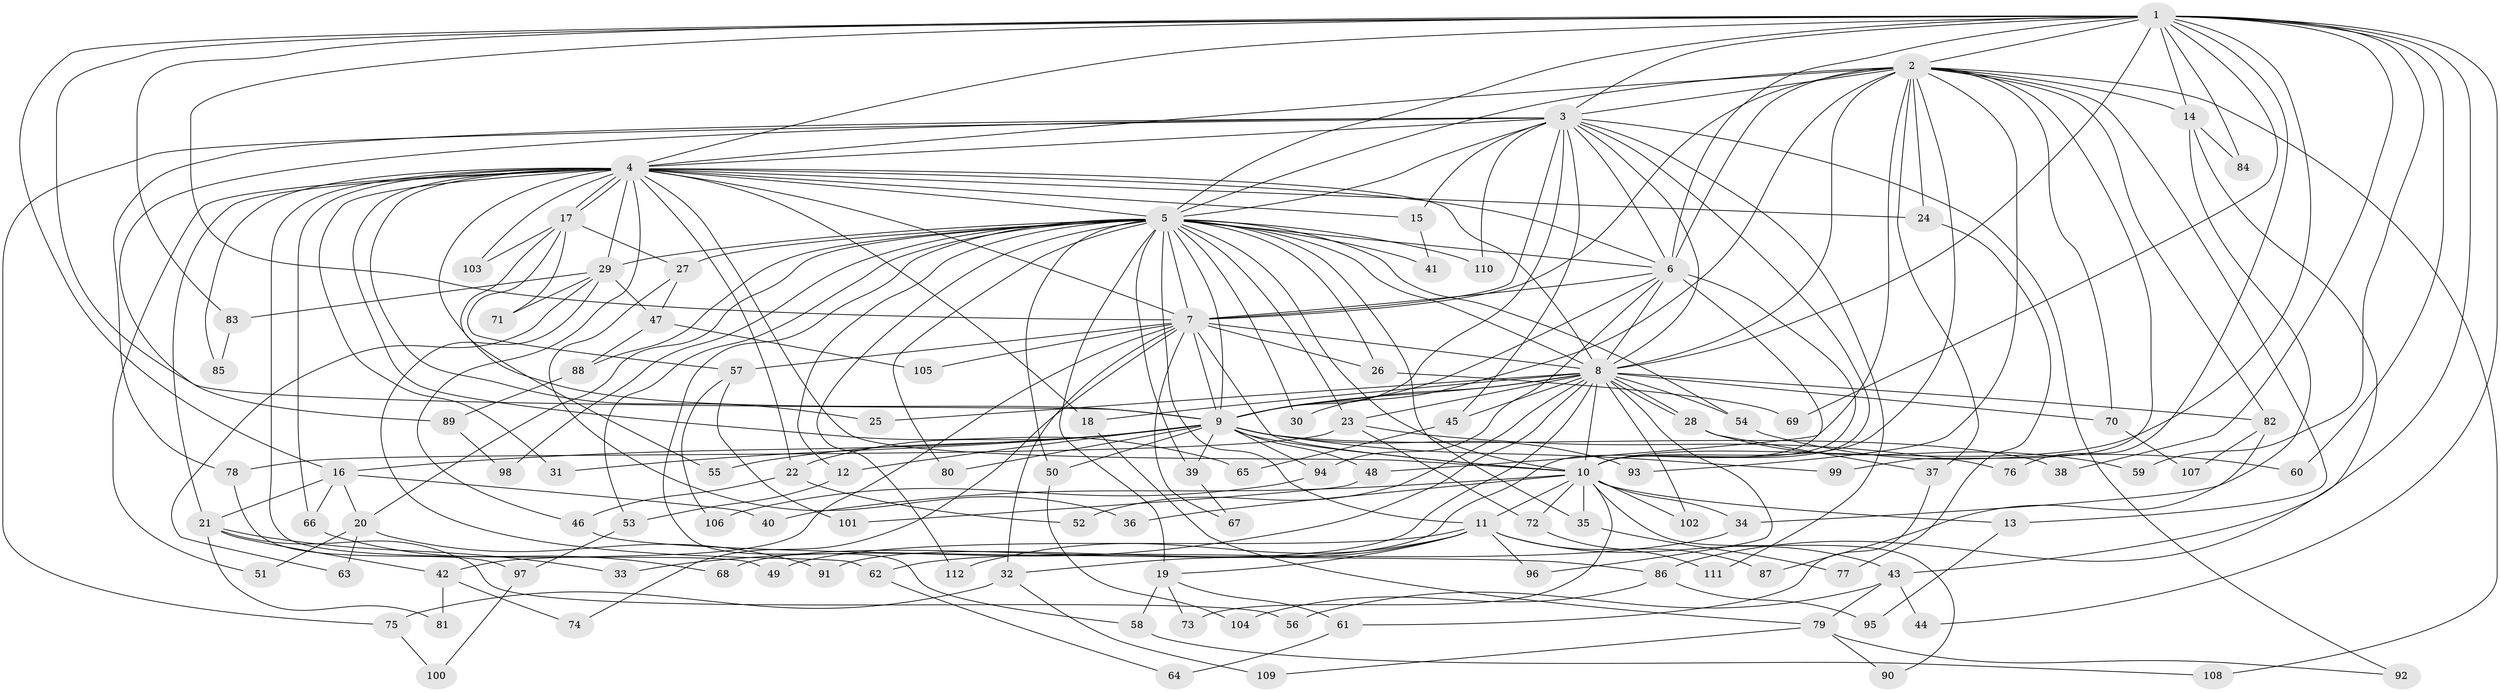 // coarse degree distribution, {20: 0.0125, 18: 0.0125, 16: 0.025, 23: 0.0375, 26: 0.0125, 22: 0.0125, 5: 0.075, 7: 0.0125, 3: 0.2, 6: 0.025, 4: 0.1, 2: 0.4625, 8: 0.0125}
// Generated by graph-tools (version 1.1) at 2025/41/03/06/25 10:41:38]
// undirected, 112 vertices, 249 edges
graph export_dot {
graph [start="1"]
  node [color=gray90,style=filled];
  1;
  2;
  3;
  4;
  5;
  6;
  7;
  8;
  9;
  10;
  11;
  12;
  13;
  14;
  15;
  16;
  17;
  18;
  19;
  20;
  21;
  22;
  23;
  24;
  25;
  26;
  27;
  28;
  29;
  30;
  31;
  32;
  33;
  34;
  35;
  36;
  37;
  38;
  39;
  40;
  41;
  42;
  43;
  44;
  45;
  46;
  47;
  48;
  49;
  50;
  51;
  52;
  53;
  54;
  55;
  56;
  57;
  58;
  59;
  60;
  61;
  62;
  63;
  64;
  65;
  66;
  67;
  68;
  69;
  70;
  71;
  72;
  73;
  74;
  75;
  76;
  77;
  78;
  79;
  80;
  81;
  82;
  83;
  84;
  85;
  86;
  87;
  88;
  89;
  90;
  91;
  92;
  93;
  94;
  95;
  96;
  97;
  98;
  99;
  100;
  101;
  102;
  103;
  104;
  105;
  106;
  107;
  108;
  109;
  110;
  111;
  112;
  1 -- 2;
  1 -- 3;
  1 -- 4;
  1 -- 5;
  1 -- 6;
  1 -- 7;
  1 -- 8;
  1 -- 9;
  1 -- 10;
  1 -- 14;
  1 -- 16;
  1 -- 38;
  1 -- 44;
  1 -- 59;
  1 -- 60;
  1 -- 69;
  1 -- 76;
  1 -- 83;
  1 -- 84;
  1 -- 86;
  2 -- 3;
  2 -- 4;
  2 -- 5;
  2 -- 6;
  2 -- 7;
  2 -- 8;
  2 -- 9;
  2 -- 10;
  2 -- 13;
  2 -- 14;
  2 -- 24;
  2 -- 37;
  2 -- 48;
  2 -- 70;
  2 -- 82;
  2 -- 93;
  2 -- 99;
  2 -- 108;
  3 -- 4;
  3 -- 5;
  3 -- 6;
  3 -- 7;
  3 -- 8;
  3 -- 9;
  3 -- 10;
  3 -- 15;
  3 -- 45;
  3 -- 75;
  3 -- 78;
  3 -- 89;
  3 -- 92;
  3 -- 110;
  3 -- 111;
  4 -- 5;
  4 -- 6;
  4 -- 7;
  4 -- 8;
  4 -- 9;
  4 -- 10;
  4 -- 15;
  4 -- 17;
  4 -- 17;
  4 -- 18;
  4 -- 21;
  4 -- 22;
  4 -- 24;
  4 -- 25;
  4 -- 29;
  4 -- 31;
  4 -- 46;
  4 -- 49;
  4 -- 51;
  4 -- 65;
  4 -- 66;
  4 -- 85;
  4 -- 103;
  5 -- 6;
  5 -- 7;
  5 -- 8;
  5 -- 9;
  5 -- 10;
  5 -- 11;
  5 -- 12;
  5 -- 19;
  5 -- 20;
  5 -- 23;
  5 -- 26;
  5 -- 27;
  5 -- 29;
  5 -- 30;
  5 -- 35;
  5 -- 39;
  5 -- 41;
  5 -- 50;
  5 -- 53;
  5 -- 54;
  5 -- 58;
  5 -- 80;
  5 -- 88;
  5 -- 98;
  5 -- 110;
  5 -- 112;
  6 -- 7;
  6 -- 8;
  6 -- 9;
  6 -- 10;
  6 -- 91;
  6 -- 94;
  7 -- 8;
  7 -- 9;
  7 -- 10;
  7 -- 26;
  7 -- 32;
  7 -- 42;
  7 -- 57;
  7 -- 67;
  7 -- 74;
  7 -- 105;
  8 -- 9;
  8 -- 10;
  8 -- 18;
  8 -- 23;
  8 -- 25;
  8 -- 28;
  8 -- 28;
  8 -- 30;
  8 -- 33;
  8 -- 45;
  8 -- 52;
  8 -- 54;
  8 -- 68;
  8 -- 70;
  8 -- 82;
  8 -- 96;
  8 -- 102;
  9 -- 10;
  9 -- 12;
  9 -- 16;
  9 -- 22;
  9 -- 31;
  9 -- 38;
  9 -- 39;
  9 -- 48;
  9 -- 50;
  9 -- 55;
  9 -- 80;
  9 -- 93;
  9 -- 94;
  9 -- 99;
  10 -- 11;
  10 -- 13;
  10 -- 34;
  10 -- 35;
  10 -- 36;
  10 -- 40;
  10 -- 72;
  10 -- 73;
  10 -- 90;
  10 -- 102;
  11 -- 19;
  11 -- 32;
  11 -- 43;
  11 -- 49;
  11 -- 87;
  11 -- 96;
  11 -- 112;
  12 -- 53;
  13 -- 95;
  14 -- 34;
  14 -- 43;
  14 -- 84;
  15 -- 41;
  16 -- 20;
  16 -- 21;
  16 -- 40;
  16 -- 66;
  17 -- 27;
  17 -- 55;
  17 -- 57;
  17 -- 71;
  17 -- 103;
  18 -- 79;
  19 -- 58;
  19 -- 61;
  19 -- 73;
  20 -- 51;
  20 -- 63;
  20 -- 91;
  21 -- 33;
  21 -- 42;
  21 -- 56;
  21 -- 81;
  22 -- 46;
  22 -- 52;
  23 -- 72;
  23 -- 76;
  23 -- 78;
  24 -- 77;
  26 -- 69;
  27 -- 36;
  27 -- 47;
  28 -- 37;
  28 -- 59;
  29 -- 47;
  29 -- 62;
  29 -- 63;
  29 -- 71;
  29 -- 83;
  32 -- 75;
  32 -- 109;
  34 -- 62;
  35 -- 77;
  37 -- 61;
  39 -- 67;
  42 -- 74;
  42 -- 81;
  43 -- 44;
  43 -- 56;
  43 -- 79;
  45 -- 65;
  46 -- 86;
  47 -- 88;
  47 -- 105;
  48 -- 101;
  50 -- 104;
  53 -- 97;
  54 -- 60;
  57 -- 101;
  57 -- 106;
  58 -- 108;
  61 -- 64;
  62 -- 64;
  66 -- 68;
  70 -- 107;
  72 -- 111;
  75 -- 100;
  78 -- 97;
  79 -- 90;
  79 -- 92;
  79 -- 109;
  82 -- 87;
  82 -- 107;
  83 -- 85;
  86 -- 95;
  86 -- 104;
  88 -- 89;
  89 -- 98;
  94 -- 106;
  97 -- 100;
}
